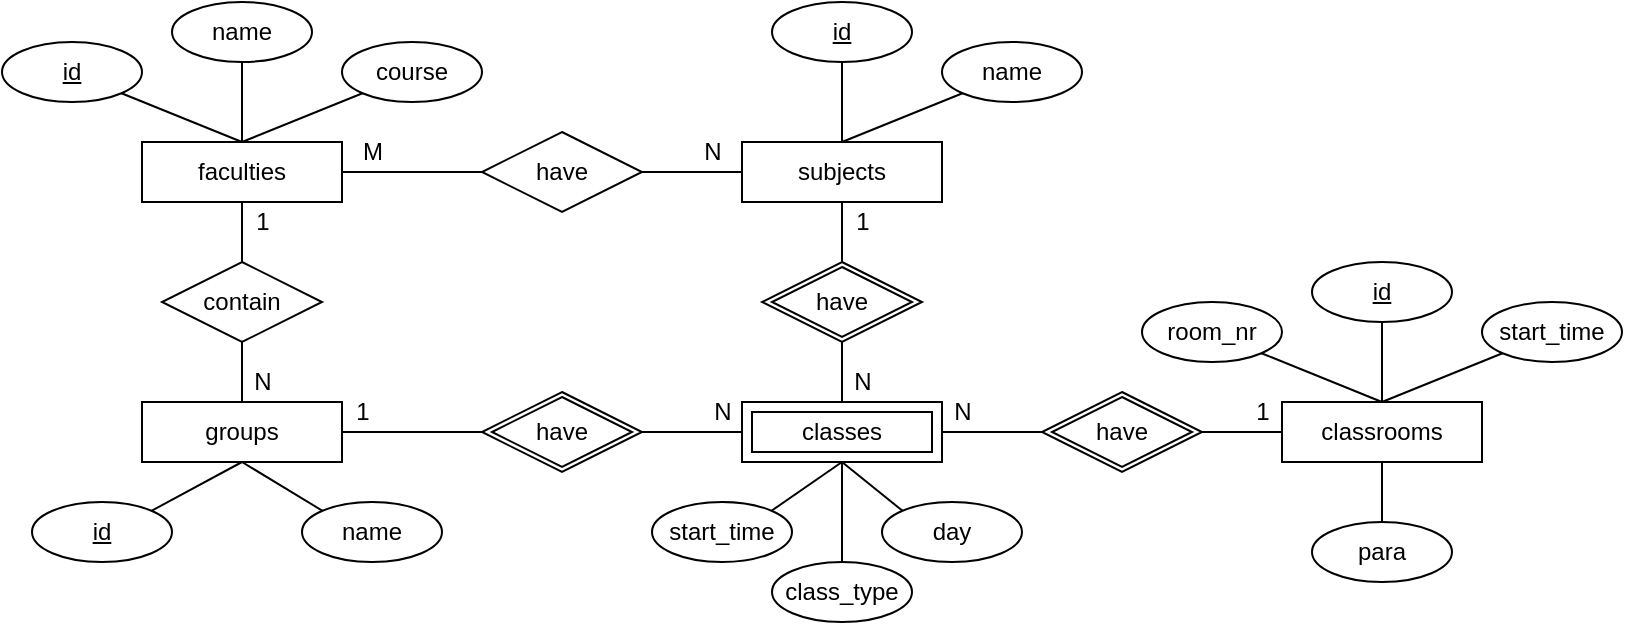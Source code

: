 <mxfile version="13.4.9" type="device"><diagram id="TOIOpwJ5ps6hy67qejYC" name="Page-1"><mxGraphModel dx="826" dy="378" grid="1" gridSize="10" guides="1" tooltips="1" connect="1" arrows="1" fold="1" page="1" pageScale="1" pageWidth="850" pageHeight="1100" math="0" shadow="0"><root><mxCell id="0"/><mxCell id="1" parent="0"/><mxCell id="tB339qKdp5B_k1IzziCv-1" value="faculties" style="rounded=0;whiteSpace=wrap;html=1;" vertex="1" parent="1"><mxGeometry x="270" y="220" width="100" height="30" as="geometry"/></mxCell><mxCell id="tB339qKdp5B_k1IzziCv-2" value="&lt;u&gt;id&lt;/u&gt;" style="ellipse;whiteSpace=wrap;html=1;" vertex="1" parent="1"><mxGeometry x="200" y="170" width="70" height="30" as="geometry"/></mxCell><mxCell id="tB339qKdp5B_k1IzziCv-7" value="course" style="ellipse;whiteSpace=wrap;html=1;" vertex="1" parent="1"><mxGeometry x="370" y="170" width="70" height="30" as="geometry"/></mxCell><mxCell id="tB339qKdp5B_k1IzziCv-8" value="name" style="ellipse;whiteSpace=wrap;html=1;" vertex="1" parent="1"><mxGeometry x="285" y="150" width="70" height="30" as="geometry"/></mxCell><mxCell id="tB339qKdp5B_k1IzziCv-11" value="" style="endArrow=none;html=1;exitX=0.5;exitY=0;exitDx=0;exitDy=0;entryX=0.5;entryY=1;entryDx=0;entryDy=0;" edge="1" parent="1" source="tB339qKdp5B_k1IzziCv-1" target="tB339qKdp5B_k1IzziCv-8"><mxGeometry width="50" height="50" relative="1" as="geometry"><mxPoint x="400" y="310" as="sourcePoint"/><mxPoint x="450" y="260" as="targetPoint"/></mxGeometry></mxCell><mxCell id="tB339qKdp5B_k1IzziCv-12" value="" style="endArrow=none;html=1;exitX=0.5;exitY=0;exitDx=0;exitDy=0;entryX=0;entryY=1;entryDx=0;entryDy=0;" edge="1" parent="1" source="tB339qKdp5B_k1IzziCv-1" target="tB339qKdp5B_k1IzziCv-7"><mxGeometry width="50" height="50" relative="1" as="geometry"><mxPoint x="410" y="320" as="sourcePoint"/><mxPoint x="460" y="270" as="targetPoint"/></mxGeometry></mxCell><mxCell id="tB339qKdp5B_k1IzziCv-13" value="" style="endArrow=none;html=1;entryX=1;entryY=1;entryDx=0;entryDy=0;exitX=0.5;exitY=0;exitDx=0;exitDy=0;" edge="1" parent="1" source="tB339qKdp5B_k1IzziCv-1" target="tB339qKdp5B_k1IzziCv-2"><mxGeometry width="50" height="50" relative="1" as="geometry"><mxPoint x="420" y="330" as="sourcePoint"/><mxPoint x="470" y="280" as="targetPoint"/></mxGeometry></mxCell><mxCell id="tB339qKdp5B_k1IzziCv-14" value="subjects" style="rounded=0;whiteSpace=wrap;html=1;" vertex="1" parent="1"><mxGeometry x="570" y="220" width="100" height="30" as="geometry"/></mxCell><mxCell id="tB339qKdp5B_k1IzziCv-16" value="name" style="ellipse;whiteSpace=wrap;html=1;" vertex="1" parent="1"><mxGeometry x="670" y="170" width="70" height="30" as="geometry"/></mxCell><mxCell id="tB339qKdp5B_k1IzziCv-17" value="&lt;u&gt;id&lt;/u&gt;" style="ellipse;whiteSpace=wrap;html=1;" vertex="1" parent="1"><mxGeometry x="585" y="150" width="70" height="30" as="geometry"/></mxCell><mxCell id="tB339qKdp5B_k1IzziCv-18" value="" style="endArrow=none;html=1;exitX=0.5;exitY=0;exitDx=0;exitDy=0;entryX=0.5;entryY=1;entryDx=0;entryDy=0;" edge="1" parent="1" source="tB339qKdp5B_k1IzziCv-14" target="tB339qKdp5B_k1IzziCv-17"><mxGeometry width="50" height="50" relative="1" as="geometry"><mxPoint x="700" y="310" as="sourcePoint"/><mxPoint x="750" y="260" as="targetPoint"/></mxGeometry></mxCell><mxCell id="tB339qKdp5B_k1IzziCv-19" value="" style="endArrow=none;html=1;exitX=0.5;exitY=0;exitDx=0;exitDy=0;entryX=0;entryY=1;entryDx=0;entryDy=0;" edge="1" parent="1" source="tB339qKdp5B_k1IzziCv-14" target="tB339qKdp5B_k1IzziCv-16"><mxGeometry width="50" height="50" relative="1" as="geometry"><mxPoint x="710" y="320" as="sourcePoint"/><mxPoint x="760" y="270" as="targetPoint"/></mxGeometry></mxCell><mxCell id="tB339qKdp5B_k1IzziCv-21" value="have" style="rhombus;whiteSpace=wrap;html=1;" vertex="1" parent="1"><mxGeometry x="440" y="215" width="80" height="40" as="geometry"/></mxCell><mxCell id="tB339qKdp5B_k1IzziCv-24" value="" style="endArrow=none;html=1;exitX=1;exitY=0.5;exitDx=0;exitDy=0;entryX=0;entryY=0.5;entryDx=0;entryDy=0;" edge="1" parent="1" source="tB339qKdp5B_k1IzziCv-1" target="tB339qKdp5B_k1IzziCv-21"><mxGeometry width="50" height="50" relative="1" as="geometry"><mxPoint x="470" y="300" as="sourcePoint"/><mxPoint x="520" y="250" as="targetPoint"/></mxGeometry></mxCell><mxCell id="tB339qKdp5B_k1IzziCv-25" value="" style="endArrow=none;html=1;exitX=0;exitY=0.5;exitDx=0;exitDy=0;entryX=1;entryY=0.5;entryDx=0;entryDy=0;" edge="1" parent="1" source="tB339qKdp5B_k1IzziCv-14" target="tB339qKdp5B_k1IzziCv-21"><mxGeometry width="50" height="50" relative="1" as="geometry"><mxPoint x="380" y="245" as="sourcePoint"/><mxPoint x="450" y="245" as="targetPoint"/></mxGeometry></mxCell><mxCell id="tB339qKdp5B_k1IzziCv-26" value="M" style="text;html=1;align=center;verticalAlign=middle;resizable=0;points=[];autosize=1;" vertex="1" parent="1"><mxGeometry x="370" y="215" width="30" height="20" as="geometry"/></mxCell><mxCell id="tB339qKdp5B_k1IzziCv-28" value="N" style="text;html=1;align=center;verticalAlign=middle;resizable=0;points=[];autosize=1;" vertex="1" parent="1"><mxGeometry x="545" y="215" width="20" height="20" as="geometry"/></mxCell><mxCell id="tB339qKdp5B_k1IzziCv-29" value="groups" style="rounded=0;whiteSpace=wrap;html=1;" vertex="1" parent="1"><mxGeometry x="270" y="350" width="100" height="30" as="geometry"/></mxCell><mxCell id="tB339qKdp5B_k1IzziCv-30" value="&lt;u&gt;id&lt;/u&gt;" style="ellipse;whiteSpace=wrap;html=1;" vertex="1" parent="1"><mxGeometry x="215" y="400" width="70" height="30" as="geometry"/></mxCell><mxCell id="tB339qKdp5B_k1IzziCv-35" value="" style="endArrow=none;html=1;entryX=1;entryY=0;entryDx=0;entryDy=0;exitX=0.5;exitY=1;exitDx=0;exitDy=0;" edge="1" parent="1" source="tB339qKdp5B_k1IzziCv-29" target="tB339qKdp5B_k1IzziCv-30"><mxGeometry width="50" height="50" relative="1" as="geometry"><mxPoint x="420" y="460" as="sourcePoint"/><mxPoint x="470" y="410" as="targetPoint"/></mxGeometry></mxCell><mxCell id="tB339qKdp5B_k1IzziCv-36" value="" style="endArrow=none;html=1;exitX=0.5;exitY=0;exitDx=0;exitDy=0;entryX=0.5;entryY=1;entryDx=0;entryDy=0;" edge="1" parent="1" source="tB339qKdp5B_k1IzziCv-29" target="tB339qKdp5B_k1IzziCv-40"><mxGeometry width="50" height="50" relative="1" as="geometry"><mxPoint x="470" y="430" as="sourcePoint"/><mxPoint x="320" y="320" as="targetPoint"/></mxGeometry></mxCell><mxCell id="tB339qKdp5B_k1IzziCv-38" value="name" style="ellipse;whiteSpace=wrap;html=1;" vertex="1" parent="1"><mxGeometry x="350" y="400" width="70" height="30" as="geometry"/></mxCell><mxCell id="tB339qKdp5B_k1IzziCv-39" value="" style="endArrow=none;html=1;entryX=0;entryY=0;entryDx=0;entryDy=0;exitX=0.5;exitY=1;exitDx=0;exitDy=0;" edge="1" parent="1" source="tB339qKdp5B_k1IzziCv-29" target="tB339qKdp5B_k1IzziCv-38"><mxGeometry width="50" height="50" relative="1" as="geometry"><mxPoint x="330" y="390" as="sourcePoint"/><mxPoint x="269.997" y="414.501" as="targetPoint"/></mxGeometry></mxCell><mxCell id="tB339qKdp5B_k1IzziCv-40" value="contain" style="rhombus;whiteSpace=wrap;html=1;" vertex="1" parent="1"><mxGeometry x="280" y="280" width="80" height="40" as="geometry"/></mxCell><mxCell id="tB339qKdp5B_k1IzziCv-42" value="" style="endArrow=none;html=1;exitX=0.5;exitY=1;exitDx=0;exitDy=0;entryX=0.5;entryY=0;entryDx=0;entryDy=0;" edge="1" parent="1" source="tB339qKdp5B_k1IzziCv-1" target="tB339qKdp5B_k1IzziCv-40"><mxGeometry width="50" height="50" relative="1" as="geometry"><mxPoint x="330" y="360" as="sourcePoint"/><mxPoint x="330" y="330" as="targetPoint"/></mxGeometry></mxCell><mxCell id="tB339qKdp5B_k1IzziCv-43" value="1" style="text;html=1;align=center;verticalAlign=middle;resizable=0;points=[];autosize=1;" vertex="1" parent="1"><mxGeometry x="320" y="250" width="20" height="20" as="geometry"/></mxCell><mxCell id="tB339qKdp5B_k1IzziCv-44" value="N" style="text;html=1;align=center;verticalAlign=middle;resizable=0;points=[];autosize=1;" vertex="1" parent="1"><mxGeometry x="320" y="330" width="20" height="20" as="geometry"/></mxCell><mxCell id="tB339qKdp5B_k1IzziCv-46" value="have" style="rhombus;whiteSpace=wrap;html=1;" vertex="1" parent="1"><mxGeometry x="440" y="345" width="80" height="40" as="geometry"/></mxCell><mxCell id="tB339qKdp5B_k1IzziCv-47" value="" style="endArrow=none;html=1;exitX=0;exitY=0.5;exitDx=0;exitDy=0;" edge="1" parent="1" source="tB339qKdp5B_k1IzziCv-56"><mxGeometry width="50" height="50" relative="1" as="geometry"><mxPoint x="570" y="365" as="sourcePoint"/><mxPoint x="520" y="365" as="targetPoint"/></mxGeometry></mxCell><mxCell id="tB339qKdp5B_k1IzziCv-48" value="" style="endArrow=none;html=1;exitX=1;exitY=0.5;exitDx=0;exitDy=0;entryX=0;entryY=0.5;entryDx=0;entryDy=0;" edge="1" parent="1" source="tB339qKdp5B_k1IzziCv-29" target="tB339qKdp5B_k1IzziCv-46"><mxGeometry width="50" height="50" relative="1" as="geometry"><mxPoint x="580" y="375" as="sourcePoint"/><mxPoint x="530" y="375" as="targetPoint"/></mxGeometry></mxCell><mxCell id="tB339qKdp5B_k1IzziCv-49" value="N" style="text;html=1;align=center;verticalAlign=middle;resizable=0;points=[];autosize=1;" vertex="1" parent="1"><mxGeometry x="550" y="345" width="20" height="20" as="geometry"/></mxCell><mxCell id="tB339qKdp5B_k1IzziCv-50" value="1" style="text;html=1;align=center;verticalAlign=middle;resizable=0;points=[];autosize=1;" vertex="1" parent="1"><mxGeometry x="370" y="345" width="20" height="20" as="geometry"/></mxCell><mxCell id="tB339qKdp5B_k1IzziCv-51" value="start_time" style="ellipse;whiteSpace=wrap;html=1;" vertex="1" parent="1"><mxGeometry x="525" y="400" width="70" height="30" as="geometry"/></mxCell><mxCell id="tB339qKdp5B_k1IzziCv-55" value="have" style="rhombus;whiteSpace=wrap;html=1;" vertex="1" parent="1"><mxGeometry x="445" y="347.5" width="70" height="35" as="geometry"/></mxCell><mxCell id="tB339qKdp5B_k1IzziCv-56" value="groups" style="rounded=0;whiteSpace=wrap;html=1;" vertex="1" parent="1"><mxGeometry x="570" y="350" width="100" height="30" as="geometry"/></mxCell><mxCell id="tB339qKdp5B_k1IzziCv-57" value="classes" style="rounded=0;whiteSpace=wrap;html=1;" vertex="1" parent="1"><mxGeometry x="575" y="355" width="90" height="20" as="geometry"/></mxCell><mxCell id="tB339qKdp5B_k1IzziCv-58" value="class_type" style="ellipse;whiteSpace=wrap;html=1;" vertex="1" parent="1"><mxGeometry x="585" y="430" width="70" height="30" as="geometry"/></mxCell><mxCell id="tB339qKdp5B_k1IzziCv-59" value="day" style="ellipse;whiteSpace=wrap;html=1;" vertex="1" parent="1"><mxGeometry x="640" y="400" width="70" height="30" as="geometry"/></mxCell><mxCell id="tB339qKdp5B_k1IzziCv-60" value="" style="endArrow=none;html=1;entryX=1;entryY=0;entryDx=0;entryDy=0;exitX=0.5;exitY=1;exitDx=0;exitDy=0;" edge="1" parent="1" source="tB339qKdp5B_k1IzziCv-56" target="tB339qKdp5B_k1IzziCv-51"><mxGeometry width="50" height="50" relative="1" as="geometry"><mxPoint x="330" y="390" as="sourcePoint"/><mxPoint x="284.997" y="414.501" as="targetPoint"/></mxGeometry></mxCell><mxCell id="tB339qKdp5B_k1IzziCv-61" value="" style="endArrow=none;html=1;entryX=0.5;entryY=0;entryDx=0;entryDy=0;exitX=0.5;exitY=1;exitDx=0;exitDy=0;" edge="1" parent="1" source="tB339qKdp5B_k1IzziCv-56" target="tB339qKdp5B_k1IzziCv-58"><mxGeometry width="50" height="50" relative="1" as="geometry"><mxPoint x="630" y="390" as="sourcePoint"/><mxPoint x="594.997" y="414.501" as="targetPoint"/></mxGeometry></mxCell><mxCell id="tB339qKdp5B_k1IzziCv-62" value="" style="endArrow=none;html=1;entryX=0;entryY=0;entryDx=0;entryDy=0;exitX=0.5;exitY=1;exitDx=0;exitDy=0;" edge="1" parent="1" source="tB339qKdp5B_k1IzziCv-56" target="tB339qKdp5B_k1IzziCv-59"><mxGeometry width="50" height="50" relative="1" as="geometry"><mxPoint x="640" y="390" as="sourcePoint"/><mxPoint x="630" y="440" as="targetPoint"/></mxGeometry></mxCell><mxCell id="tB339qKdp5B_k1IzziCv-64" value="have" style="rhombus;whiteSpace=wrap;html=1;" vertex="1" parent="1"><mxGeometry x="580" y="280" width="80" height="40" as="geometry"/></mxCell><mxCell id="tB339qKdp5B_k1IzziCv-65" value="have" style="rhombus;whiteSpace=wrap;html=1;" vertex="1" parent="1"><mxGeometry x="585" y="282.5" width="70" height="35" as="geometry"/></mxCell><mxCell id="tB339qKdp5B_k1IzziCv-66" value="" style="endArrow=none;html=1;exitX=0.5;exitY=1;exitDx=0;exitDy=0;entryX=0.5;entryY=0;entryDx=0;entryDy=0;" edge="1" parent="1" source="tB339qKdp5B_k1IzziCv-64" target="tB339qKdp5B_k1IzziCv-56"><mxGeometry width="50" height="50" relative="1" as="geometry"><mxPoint x="380" y="375" as="sourcePoint"/><mxPoint x="450" y="375" as="targetPoint"/></mxGeometry></mxCell><mxCell id="tB339qKdp5B_k1IzziCv-67" value="" style="endArrow=none;html=1;exitX=0.5;exitY=0;exitDx=0;exitDy=0;entryX=0.5;entryY=1;entryDx=0;entryDy=0;" edge="1" parent="1" source="tB339qKdp5B_k1IzziCv-64" target="tB339qKdp5B_k1IzziCv-14"><mxGeometry width="50" height="50" relative="1" as="geometry"><mxPoint x="630" y="330" as="sourcePoint"/><mxPoint x="630" y="360" as="targetPoint"/></mxGeometry></mxCell><mxCell id="tB339qKdp5B_k1IzziCv-68" value="N" style="text;html=1;align=center;verticalAlign=middle;resizable=0;points=[];autosize=1;" vertex="1" parent="1"><mxGeometry x="620" y="330" width="20" height="20" as="geometry"/></mxCell><mxCell id="tB339qKdp5B_k1IzziCv-69" value="1" style="text;html=1;align=center;verticalAlign=middle;resizable=0;points=[];autosize=1;" vertex="1" parent="1"><mxGeometry x="620" y="250" width="20" height="20" as="geometry"/></mxCell><mxCell id="tB339qKdp5B_k1IzziCv-70" value="classrooms" style="rounded=0;whiteSpace=wrap;html=1;" vertex="1" parent="1"><mxGeometry x="840" y="350" width="100" height="30" as="geometry"/></mxCell><mxCell id="tB339qKdp5B_k1IzziCv-71" value="start_time" style="ellipse;whiteSpace=wrap;html=1;" vertex="1" parent="1"><mxGeometry x="940" y="300" width="70" height="30" as="geometry"/></mxCell><mxCell id="tB339qKdp5B_k1IzziCv-72" value="&lt;u&gt;id&lt;/u&gt;" style="ellipse;whiteSpace=wrap;html=1;" vertex="1" parent="1"><mxGeometry x="855" y="280" width="70" height="30" as="geometry"/></mxCell><mxCell id="tB339qKdp5B_k1IzziCv-73" value="" style="endArrow=none;html=1;exitX=0.5;exitY=0;exitDx=0;exitDy=0;entryX=0.5;entryY=1;entryDx=0;entryDy=0;" edge="1" parent="1" source="tB339qKdp5B_k1IzziCv-70" target="tB339qKdp5B_k1IzziCv-72"><mxGeometry width="50" height="50" relative="1" as="geometry"><mxPoint x="970" y="440" as="sourcePoint"/><mxPoint x="1020" y="390" as="targetPoint"/></mxGeometry></mxCell><mxCell id="tB339qKdp5B_k1IzziCv-74" value="" style="endArrow=none;html=1;exitX=0.5;exitY=0;exitDx=0;exitDy=0;entryX=0;entryY=1;entryDx=0;entryDy=0;" edge="1" parent="1" source="tB339qKdp5B_k1IzziCv-70" target="tB339qKdp5B_k1IzziCv-71"><mxGeometry width="50" height="50" relative="1" as="geometry"><mxPoint x="980" y="450" as="sourcePoint"/><mxPoint x="1030" y="400" as="targetPoint"/></mxGeometry></mxCell><mxCell id="tB339qKdp5B_k1IzziCv-76" value="&lt;span&gt;room_nr&lt;/span&gt;" style="ellipse;whiteSpace=wrap;html=1;fontStyle=0" vertex="1" parent="1"><mxGeometry x="770" y="300" width="70" height="30" as="geometry"/></mxCell><mxCell id="tB339qKdp5B_k1IzziCv-77" value="para" style="ellipse;whiteSpace=wrap;html=1;" vertex="1" parent="1"><mxGeometry x="855" y="410" width="70" height="30" as="geometry"/></mxCell><mxCell id="tB339qKdp5B_k1IzziCv-78" value="" style="endArrow=none;html=1;exitX=0.5;exitY=0;exitDx=0;exitDy=0;entryX=1;entryY=1;entryDx=0;entryDy=0;" edge="1" parent="1" source="tB339qKdp5B_k1IzziCv-70" target="tB339qKdp5B_k1IzziCv-76"><mxGeometry width="50" height="50" relative="1" as="geometry"><mxPoint x="900" y="360" as="sourcePoint"/><mxPoint x="900" y="320" as="targetPoint"/></mxGeometry></mxCell><mxCell id="tB339qKdp5B_k1IzziCv-79" value="" style="endArrow=none;html=1;exitX=0.5;exitY=1;exitDx=0;exitDy=0;entryX=0.5;entryY=0;entryDx=0;entryDy=0;" edge="1" parent="1" source="tB339qKdp5B_k1IzziCv-70" target="tB339qKdp5B_k1IzziCv-77"><mxGeometry width="50" height="50" relative="1" as="geometry"><mxPoint x="900" y="360" as="sourcePoint"/><mxPoint x="839.997" y="335.499" as="targetPoint"/></mxGeometry></mxCell><mxCell id="tB339qKdp5B_k1IzziCv-80" value="have" style="rhombus;whiteSpace=wrap;html=1;" vertex="1" parent="1"><mxGeometry x="720" y="345" width="80" height="40" as="geometry"/></mxCell><mxCell id="tB339qKdp5B_k1IzziCv-81" value="have" style="rhombus;whiteSpace=wrap;html=1;" vertex="1" parent="1"><mxGeometry x="725" y="347.5" width="70" height="35" as="geometry"/></mxCell><mxCell id="tB339qKdp5B_k1IzziCv-82" value="" style="endArrow=none;html=1;exitX=1;exitY=0.5;exitDx=0;exitDy=0;entryX=0;entryY=0.5;entryDx=0;entryDy=0;" edge="1" parent="1" source="tB339qKdp5B_k1IzziCv-56" target="tB339qKdp5B_k1IzziCv-80"><mxGeometry width="50" height="50" relative="1" as="geometry"><mxPoint x="580" y="375" as="sourcePoint"/><mxPoint x="530" y="375" as="targetPoint"/></mxGeometry></mxCell><mxCell id="tB339qKdp5B_k1IzziCv-83" value="" style="endArrow=none;html=1;exitX=0;exitY=0.5;exitDx=0;exitDy=0;entryX=1;entryY=0.5;entryDx=0;entryDy=0;" edge="1" parent="1" source="tB339qKdp5B_k1IzziCv-70" target="tB339qKdp5B_k1IzziCv-80"><mxGeometry width="50" height="50" relative="1" as="geometry"><mxPoint x="680" y="375" as="sourcePoint"/><mxPoint x="730" y="375" as="targetPoint"/></mxGeometry></mxCell><mxCell id="tB339qKdp5B_k1IzziCv-84" value="1" style="text;html=1;align=center;verticalAlign=middle;resizable=0;points=[];autosize=1;" vertex="1" parent="1"><mxGeometry x="820" y="345" width="20" height="20" as="geometry"/></mxCell><mxCell id="tB339qKdp5B_k1IzziCv-86" value="N" style="text;html=1;align=center;verticalAlign=middle;resizable=0;points=[];autosize=1;" vertex="1" parent="1"><mxGeometry x="670" y="345" width="20" height="20" as="geometry"/></mxCell></root></mxGraphModel></diagram></mxfile>